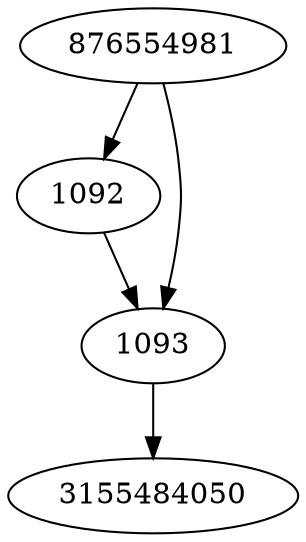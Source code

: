 strict digraph  {
3155484050;
1092;
876554981;
1093;
1092 -> 1093;
876554981 -> 1092;
876554981 -> 1093;
1093 -> 3155484050;
}
